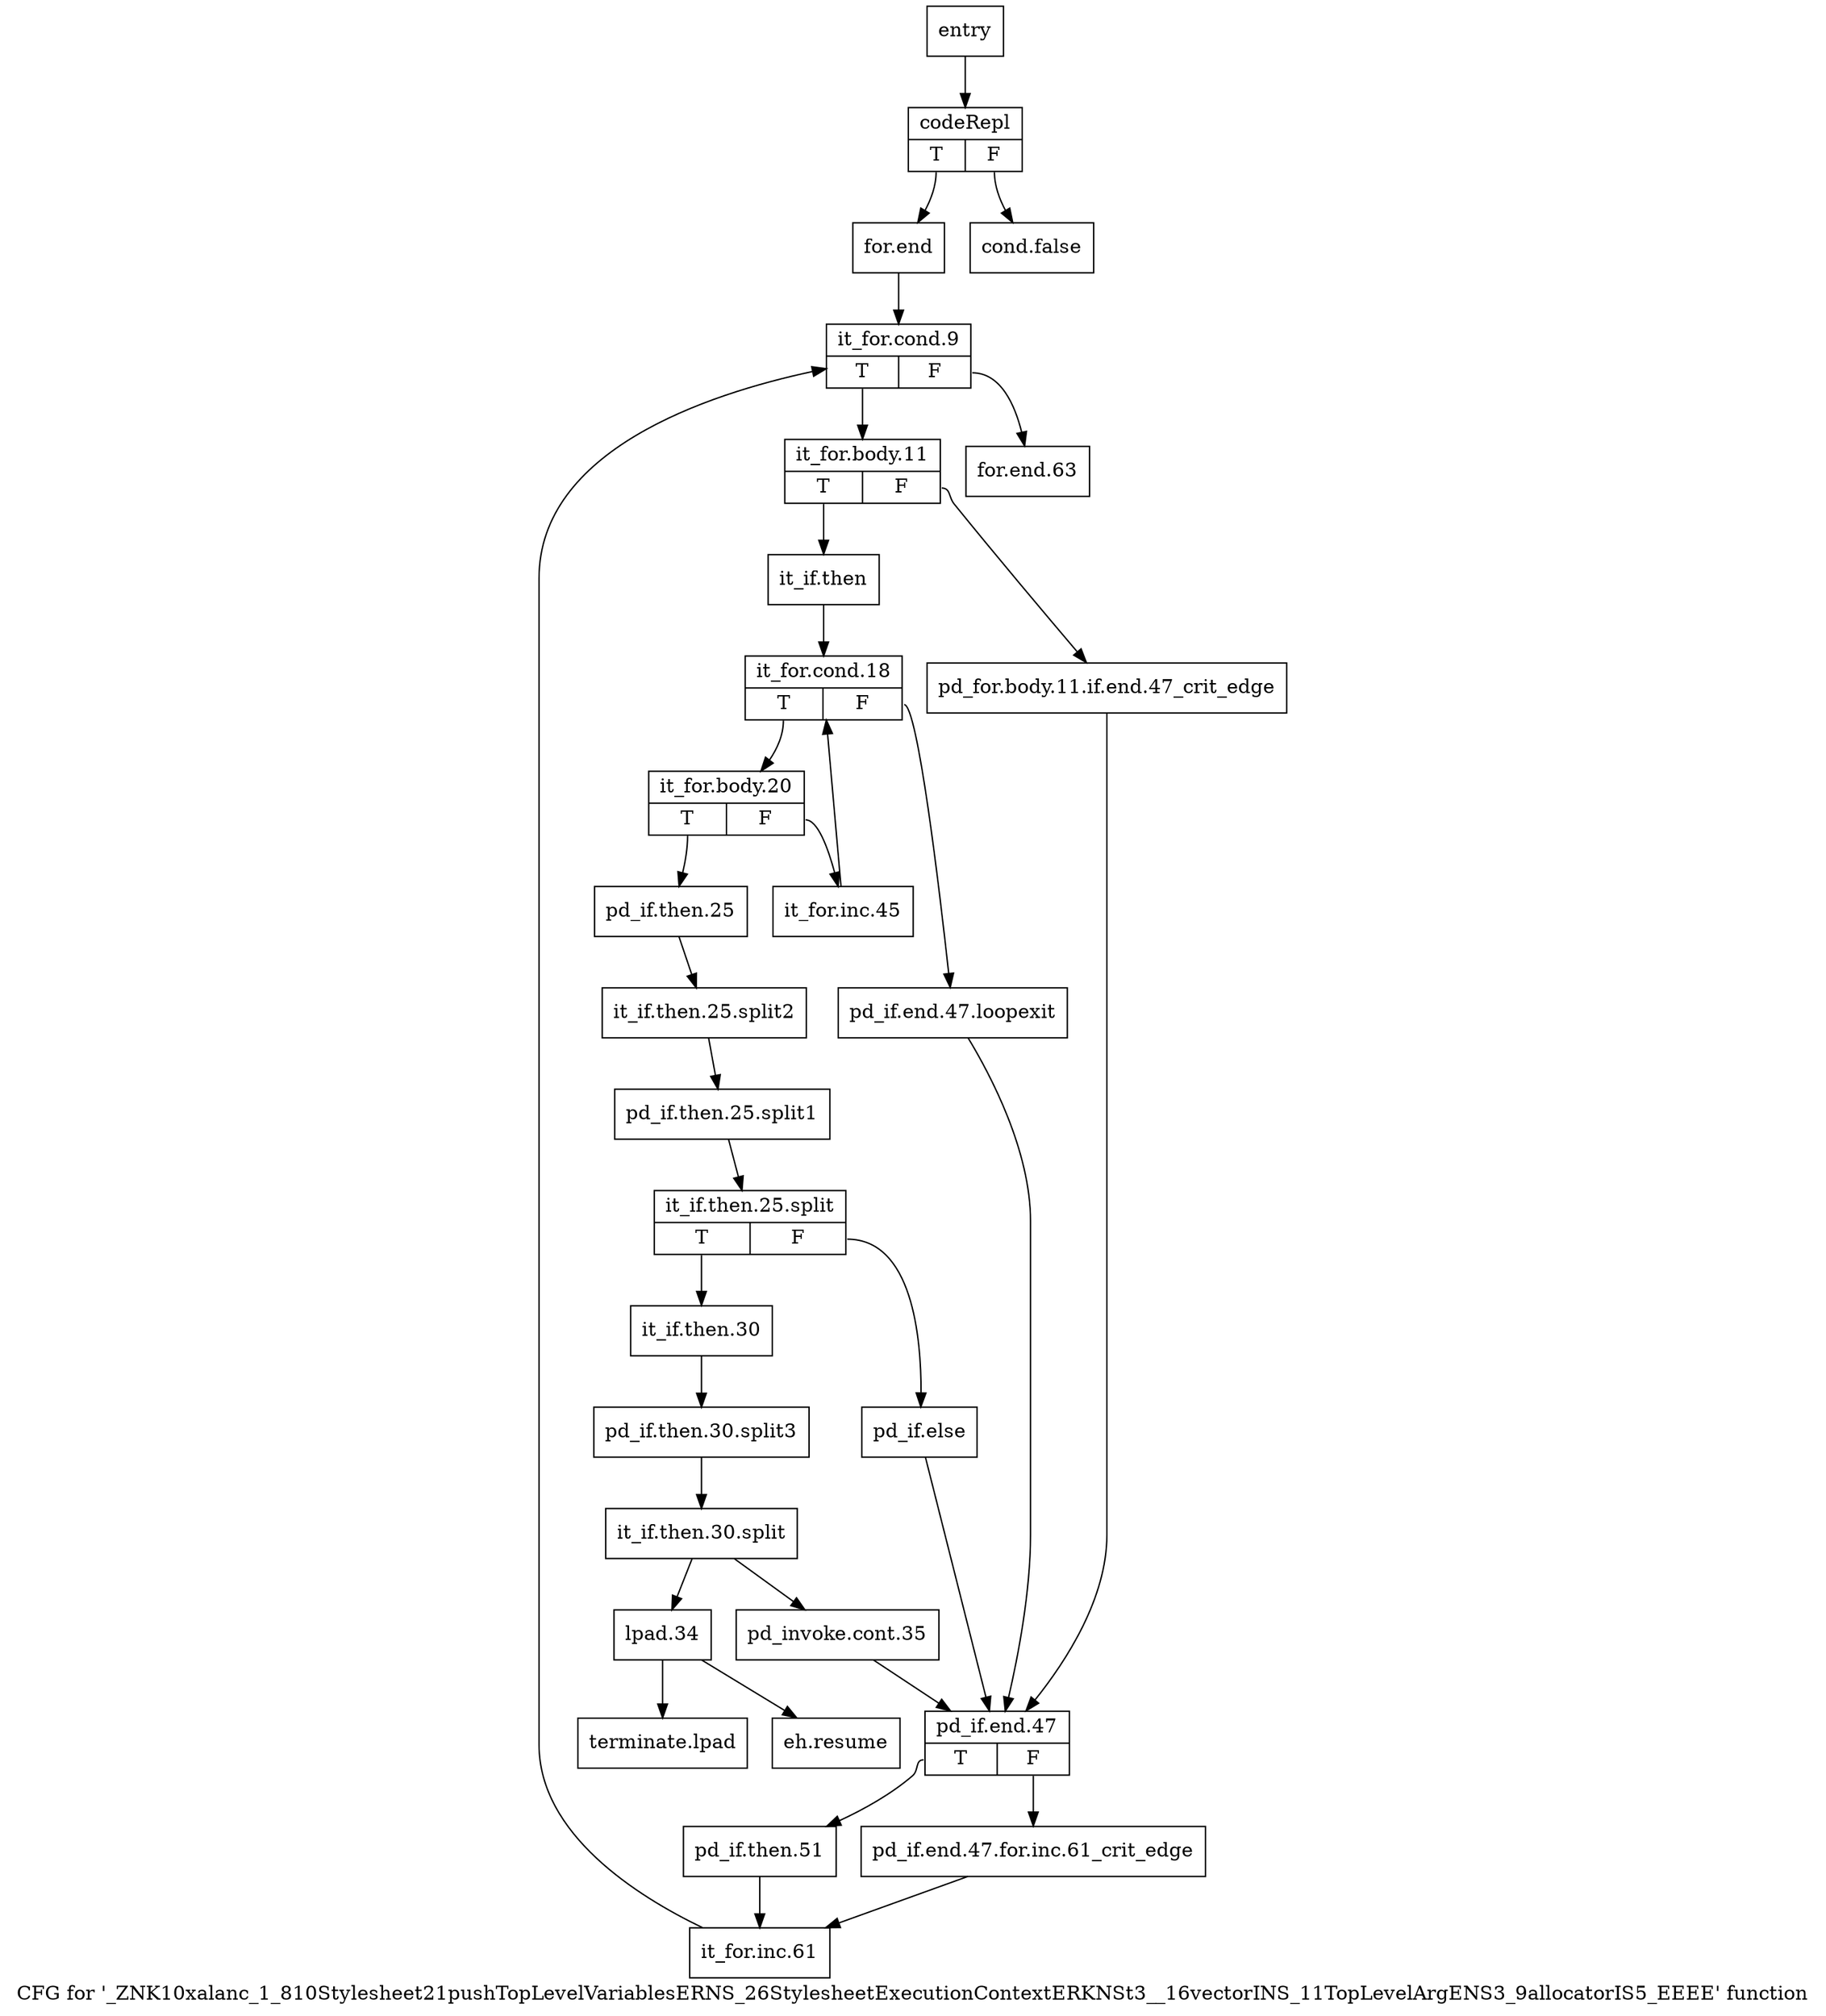 digraph "CFG for '_ZNK10xalanc_1_810Stylesheet21pushTopLevelVariablesERNS_26StylesheetExecutionContextERKNSt3__16vectorINS_11TopLevelArgENS3_9allocatorIS5_EEEE' function" {
	label="CFG for '_ZNK10xalanc_1_810Stylesheet21pushTopLevelVariablesERNS_26StylesheetExecutionContextERKNSt3__16vectorINS_11TopLevelArgENS3_9allocatorIS5_EEEE' function";

	Node0x7955c50 [shape=record,label="{entry}"];
	Node0x7955c50 -> Node0x7955ca0;
	Node0x7955ca0 [shape=record,label="{codeRepl|{<s0>T|<s1>F}}"];
	Node0x7955ca0:s0 -> Node0x7955d40;
	Node0x7955ca0:s1 -> Node0x7955cf0;
	Node0x7955cf0 [shape=record,label="{cond.false}"];
	Node0x7955d40 [shape=record,label="{for.end}"];
	Node0x7955d40 -> Node0x7955d90;
	Node0x7955d90 [shape=record,label="{it_for.cond.9|{<s0>T|<s1>F}}"];
	Node0x7955d90:s0 -> Node0x7955de0;
	Node0x7955d90:s1 -> Node0x7956490;
	Node0x7955de0 [shape=record,label="{it_for.body.11|{<s0>T|<s1>F}}"];
	Node0x7955de0:s0 -> Node0x7955e80;
	Node0x7955de0:s1 -> Node0x7955e30;
	Node0x7955e30 [shape=record,label="{pd_for.body.11.if.end.47_crit_edge}"];
	Node0x7955e30 -> Node0x7956350;
	Node0x7955e80 [shape=record,label="{it_if.then}"];
	Node0x7955e80 -> Node0x7955ed0;
	Node0x7955ed0 [shape=record,label="{it_for.cond.18|{<s0>T|<s1>F}}"];
	Node0x7955ed0:s0 -> Node0x79560d0;
	Node0x7955ed0:s1 -> Node0x7956300;
	Node0x79560d0 [shape=record,label="{it_for.body.20|{<s0>T|<s1>F}}"];
	Node0x79560d0:s0 -> Node0x7956120;
	Node0x79560d0:s1 -> Node0x79562b0;
	Node0x7956120 [shape=record,label="{pd_if.then.25}"];
	Node0x7956120 -> Node0xc2e7f00;
	Node0xc2e7f00 [shape=record,label="{it_if.then.25.split2}"];
	Node0xc2e7f00 -> Node0xc2e8040;
	Node0xc2e8040 [shape=record,label="{pd_if.then.25.split1}"];
	Node0xc2e8040 -> Node0xc2e82c0;
	Node0xc2e82c0 [shape=record,label="{it_if.then.25.split|{<s0>T|<s1>F}}"];
	Node0xc2e82c0:s0 -> Node0x7956170;
	Node0xc2e82c0:s1 -> Node0x7956260;
	Node0x7956170 [shape=record,label="{it_if.then.30}"];
	Node0x7956170 -> Node0xc286ed0;
	Node0xc286ed0 [shape=record,label="{pd_if.then.30.split3}"];
	Node0xc286ed0 -> Node0xc2e7e60;
	Node0xc2e7e60 [shape=record,label="{it_if.then.30.split}"];
	Node0xc2e7e60 -> Node0x79561c0;
	Node0xc2e7e60 -> Node0x7956210;
	Node0x79561c0 [shape=record,label="{pd_invoke.cont.35}"];
	Node0x79561c0 -> Node0x7956350;
	Node0x7956210 [shape=record,label="{lpad.34}"];
	Node0x7956210 -> Node0x79564e0;
	Node0x7956210 -> Node0x7956530;
	Node0x7956260 [shape=record,label="{pd_if.else}"];
	Node0x7956260 -> Node0x7956350;
	Node0x79562b0 [shape=record,label="{it_for.inc.45}"];
	Node0x79562b0 -> Node0x7955ed0;
	Node0x7956300 [shape=record,label="{pd_if.end.47.loopexit}"];
	Node0x7956300 -> Node0x7956350;
	Node0x7956350 [shape=record,label="{pd_if.end.47|{<s0>T|<s1>F}}"];
	Node0x7956350:s0 -> Node0x79563f0;
	Node0x7956350:s1 -> Node0x79563a0;
	Node0x79563a0 [shape=record,label="{pd_if.end.47.for.inc.61_crit_edge}"];
	Node0x79563a0 -> Node0x7956440;
	Node0x79563f0 [shape=record,label="{pd_if.then.51}"];
	Node0x79563f0 -> Node0x7956440;
	Node0x7956440 [shape=record,label="{it_for.inc.61}"];
	Node0x7956440 -> Node0x7955d90;
	Node0x7956490 [shape=record,label="{for.end.63}"];
	Node0x79564e0 [shape=record,label="{eh.resume}"];
	Node0x7956530 [shape=record,label="{terminate.lpad}"];
}
